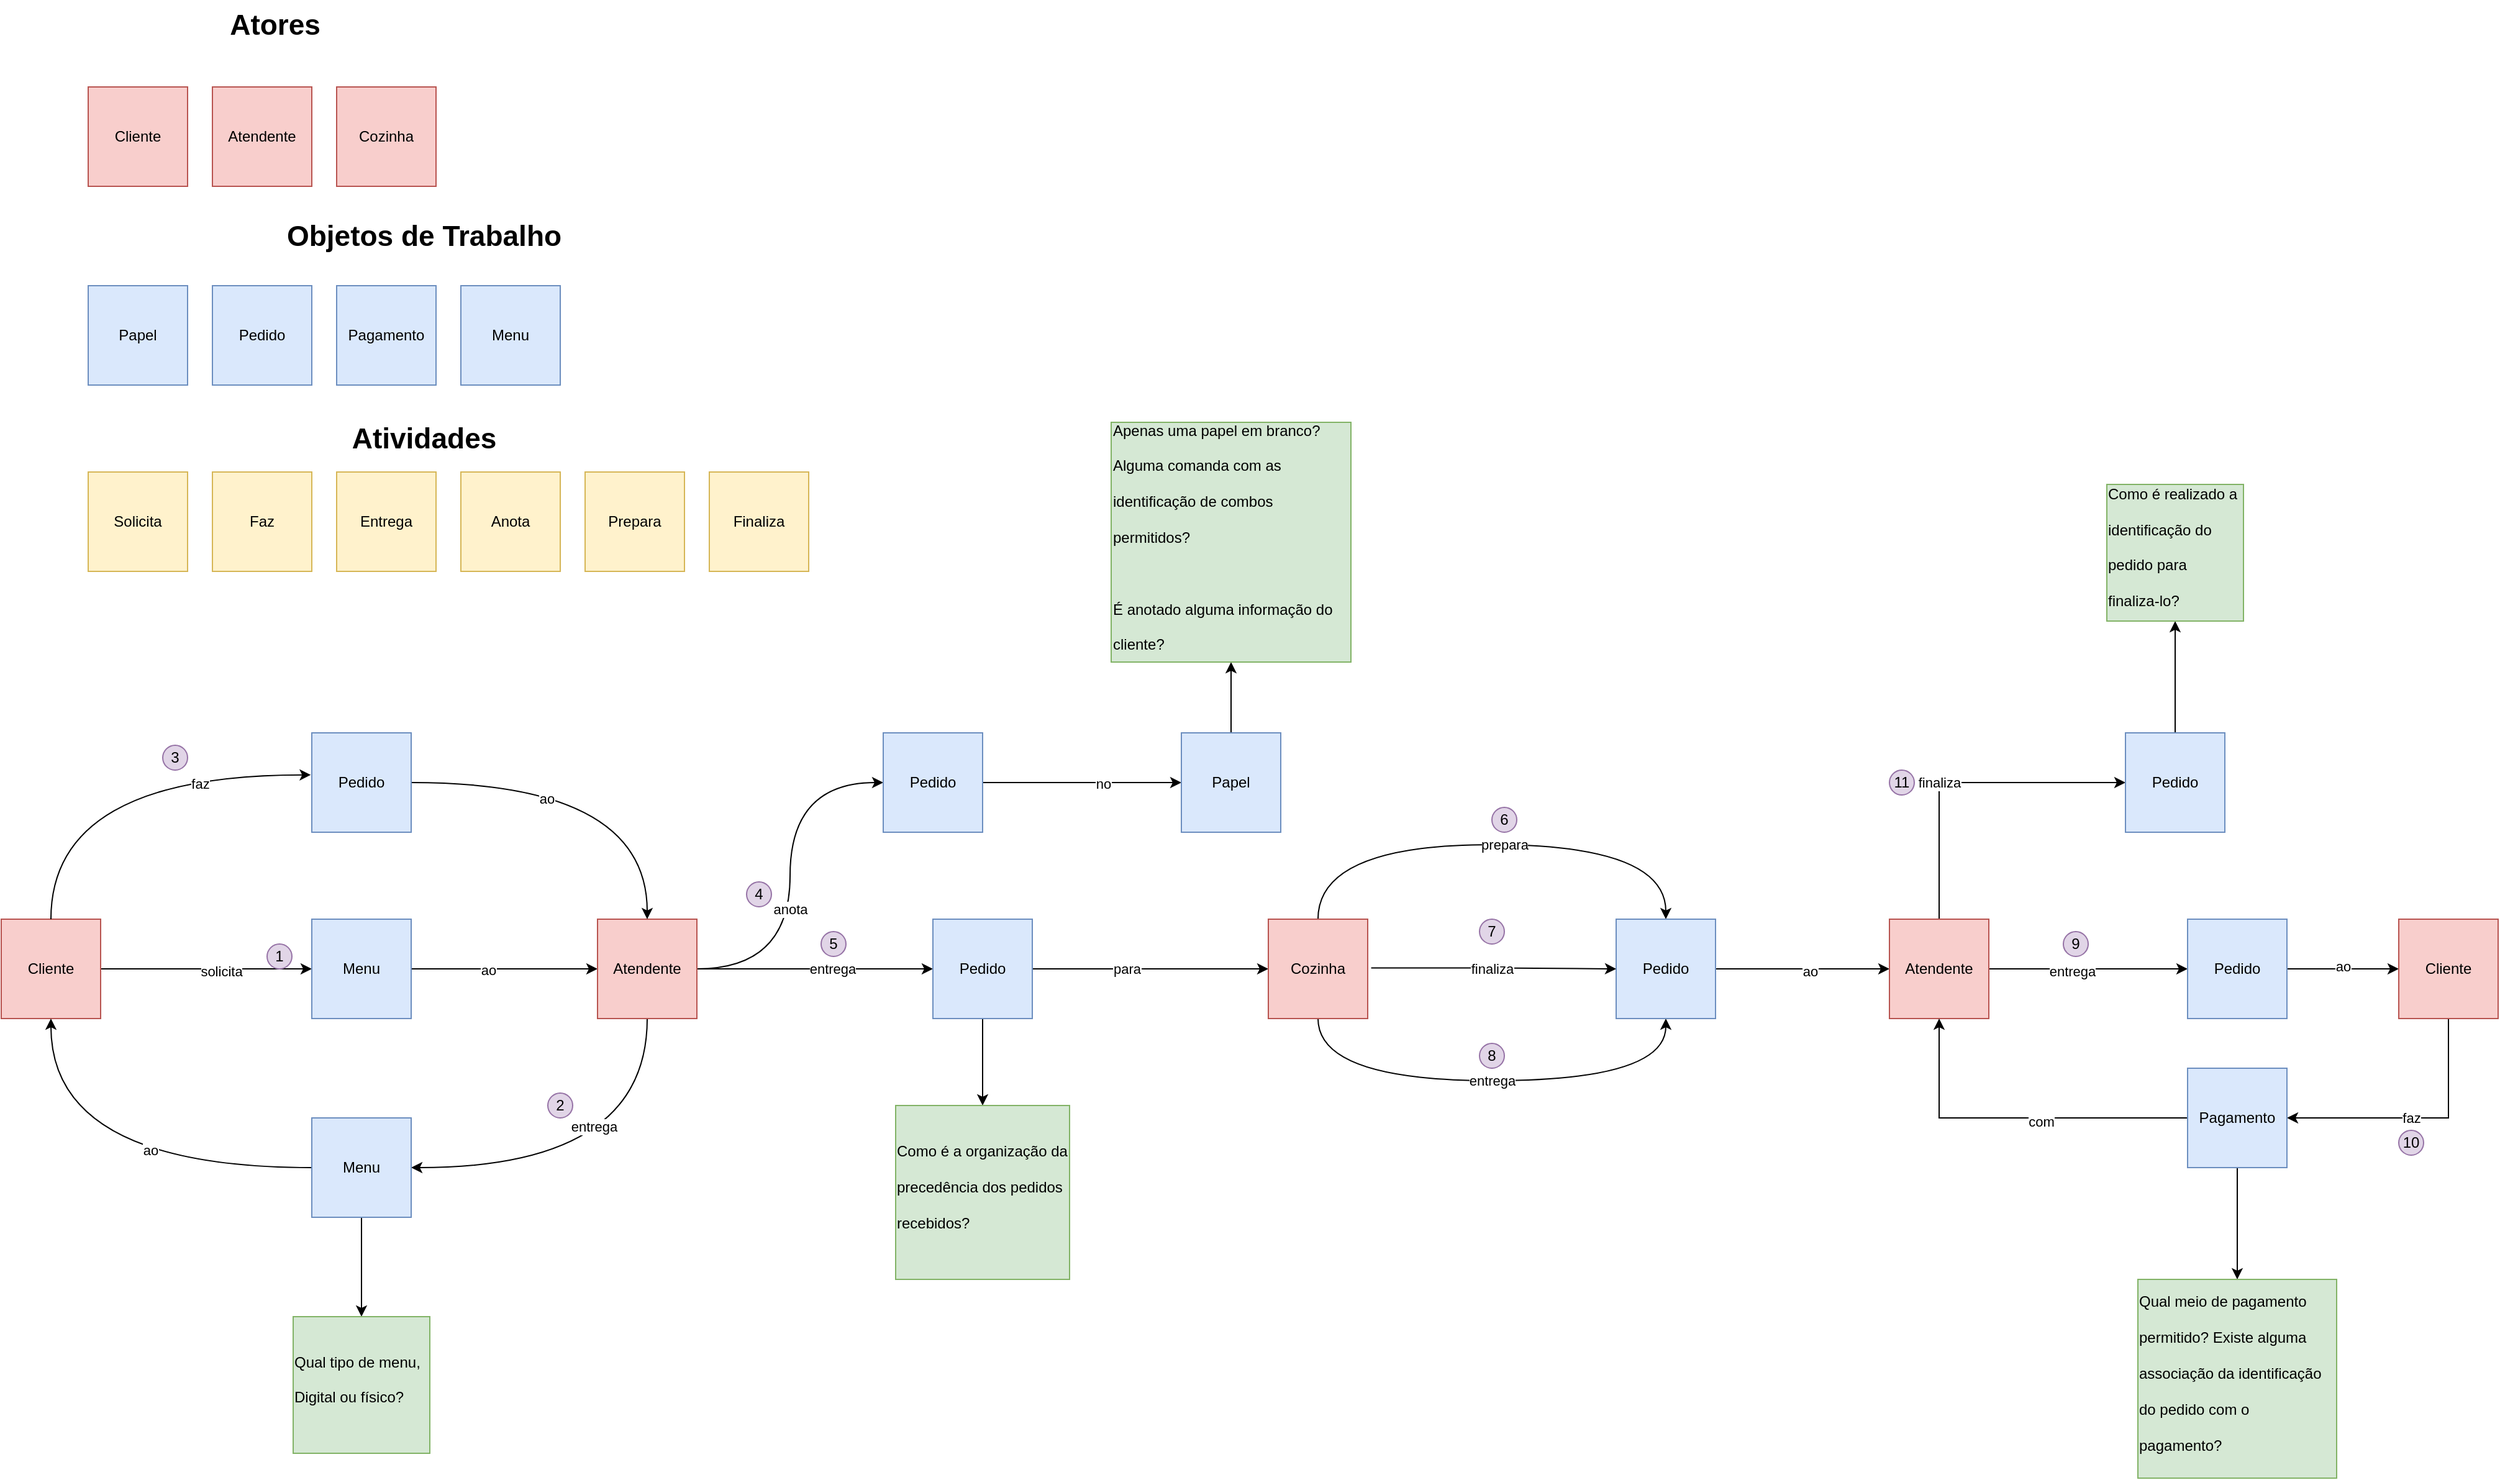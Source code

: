 <mxfile version="26.2.13" pages="2">
  <diagram name="Página-1" id="t_FXxwwPiiKie0Pc89_p">
    <mxGraphModel grid="1" page="1" gridSize="10" guides="1" tooltips="1" connect="1" arrows="1" fold="1" pageScale="1" pageWidth="827" pageHeight="1169" math="0" shadow="0">
      <root>
        <mxCell id="0" />
        <mxCell id="1" parent="0" />
        <mxCell id="6C7g_kUfa4vA_PYy4rX0-1" value="Cliente" style="whiteSpace=wrap;html=1;aspect=fixed;fillColor=#f8cecc;strokeColor=#b85450;" vertex="1" parent="1">
          <mxGeometry x="260" y="130" width="80" height="80" as="geometry" />
        </mxCell>
        <mxCell id="6C7g_kUfa4vA_PYy4rX0-3" value="Atendente" style="whiteSpace=wrap;html=1;aspect=fixed;fillColor=#f8cecc;strokeColor=#b85450;" vertex="1" parent="1">
          <mxGeometry x="360" y="130" width="80" height="80" as="geometry" />
        </mxCell>
        <mxCell id="6C7g_kUfa4vA_PYy4rX0-4" value="Cozinha" style="whiteSpace=wrap;html=1;aspect=fixed;fillColor=#f8cecc;strokeColor=#b85450;" vertex="1" parent="1">
          <mxGeometry x="460" y="130" width="80" height="80" as="geometry" />
        </mxCell>
        <mxCell id="6C7g_kUfa4vA_PYy4rX0-5" value="Papel" style="whiteSpace=wrap;html=1;aspect=fixed;fillColor=#dae8fc;strokeColor=#6c8ebf;" vertex="1" parent="1">
          <mxGeometry x="260" y="290" width="80" height="80" as="geometry" />
        </mxCell>
        <mxCell id="6C7g_kUfa4vA_PYy4rX0-6" value="Pedido" style="whiteSpace=wrap;html=1;aspect=fixed;fillColor=#dae8fc;strokeColor=#6c8ebf;" vertex="1" parent="1">
          <mxGeometry x="360" y="290" width="80" height="80" as="geometry" />
        </mxCell>
        <mxCell id="6C7g_kUfa4vA_PYy4rX0-7" value="Pagamento" style="whiteSpace=wrap;html=1;aspect=fixed;fillColor=#dae8fc;strokeColor=#6c8ebf;" vertex="1" parent="1">
          <mxGeometry x="460" y="290" width="80" height="80" as="geometry" />
        </mxCell>
        <mxCell id="6C7g_kUfa4vA_PYy4rX0-8" value="Menu" style="whiteSpace=wrap;html=1;aspect=fixed;fillColor=#dae8fc;strokeColor=#6c8ebf;" vertex="1" parent="1">
          <mxGeometry x="560" y="290" width="80" height="80" as="geometry" />
        </mxCell>
        <mxCell id="6C7g_kUfa4vA_PYy4rX0-13" style="edgeStyle=orthogonalEdgeStyle;rounded=0;orthogonalLoop=1;jettySize=auto;html=1;entryX=0;entryY=0.5;entryDx=0;entryDy=0;" edge="1" parent="1" source="6C7g_kUfa4vA_PYy4rX0-11" target="6C7g_kUfa4vA_PYy4rX0-15">
          <mxGeometry relative="1" as="geometry">
            <mxPoint x="530" y="690" as="targetPoint" />
          </mxGeometry>
        </mxCell>
        <mxCell id="6C7g_kUfa4vA_PYy4rX0-14" value="solicita" style="edgeLabel;html=1;align=center;verticalAlign=middle;resizable=0;points=[];" connectable="0" vertex="1" parent="6C7g_kUfa4vA_PYy4rX0-13">
          <mxGeometry x="0.138" y="-2" relative="1" as="geometry">
            <mxPoint as="offset" />
          </mxGeometry>
        </mxCell>
        <mxCell id="6C7g_kUfa4vA_PYy4rX0-11" value="Cliente" style="whiteSpace=wrap;html=1;aspect=fixed;fillColor=#f8cecc;strokeColor=#b85450;" vertex="1" parent="1">
          <mxGeometry x="190" y="800" width="80" height="80" as="geometry" />
        </mxCell>
        <mxCell id="6C7g_kUfa4vA_PYy4rX0-17" style="edgeStyle=orthogonalEdgeStyle;rounded=0;orthogonalLoop=1;jettySize=auto;html=1;" edge="1" parent="1" source="6C7g_kUfa4vA_PYy4rX0-15" target="6C7g_kUfa4vA_PYy4rX0-16">
          <mxGeometry relative="1" as="geometry" />
        </mxCell>
        <mxCell id="6C7g_kUfa4vA_PYy4rX0-18" value="ao" style="edgeLabel;html=1;align=center;verticalAlign=middle;resizable=0;points=[];" connectable="0" vertex="1" parent="6C7g_kUfa4vA_PYy4rX0-17">
          <mxGeometry x="-0.181" y="-1" relative="1" as="geometry">
            <mxPoint as="offset" />
          </mxGeometry>
        </mxCell>
        <mxCell id="6C7g_kUfa4vA_PYy4rX0-15" value="Menu" style="whiteSpace=wrap;html=1;aspect=fixed;fillColor=#dae8fc;strokeColor=#6c8ebf;" vertex="1" parent="1">
          <mxGeometry x="440" y="800" width="80" height="80" as="geometry" />
        </mxCell>
        <mxCell id="6C7g_kUfa4vA_PYy4rX0-29" style="edgeStyle=orthogonalEdgeStyle;rounded=0;orthogonalLoop=1;jettySize=auto;html=1;entryX=1;entryY=0.5;entryDx=0;entryDy=0;curved=1;exitX=0.5;exitY=1;exitDx=0;exitDy=0;" edge="1" parent="1" source="6C7g_kUfa4vA_PYy4rX0-16" target="6C7g_kUfa4vA_PYy4rX0-27">
          <mxGeometry relative="1" as="geometry" />
        </mxCell>
        <mxCell id="6C7g_kUfa4vA_PYy4rX0-31" value="entrega" style="edgeLabel;html=1;align=center;verticalAlign=middle;resizable=0;points=[];" connectable="0" vertex="1" parent="6C7g_kUfa4vA_PYy4rX0-29">
          <mxGeometry x="0.054" y="-33" relative="1" as="geometry">
            <mxPoint as="offset" />
          </mxGeometry>
        </mxCell>
        <mxCell id="6C7g_kUfa4vA_PYy4rX0-46" style="edgeStyle=orthogonalEdgeStyle;rounded=0;orthogonalLoop=1;jettySize=auto;html=1;entryX=0;entryY=0.5;entryDx=0;entryDy=0;curved=1;" edge="1" parent="1" source="6C7g_kUfa4vA_PYy4rX0-16" target="6C7g_kUfa4vA_PYy4rX0-48">
          <mxGeometry relative="1" as="geometry">
            <mxPoint x="900" y="840" as="targetPoint" />
          </mxGeometry>
        </mxCell>
        <mxCell id="6C7g_kUfa4vA_PYy4rX0-47" value="anota" style="edgeLabel;html=1;align=center;verticalAlign=middle;resizable=0;points=[];" connectable="0" vertex="1" parent="6C7g_kUfa4vA_PYy4rX0-46">
          <mxGeometry x="-0.178" relative="1" as="geometry">
            <mxPoint as="offset" />
          </mxGeometry>
        </mxCell>
        <mxCell id="6C7g_kUfa4vA_PYy4rX0-53" style="edgeStyle=orthogonalEdgeStyle;rounded=0;orthogonalLoop=1;jettySize=auto;html=1;entryX=0;entryY=0.5;entryDx=0;entryDy=0;" edge="1" parent="1" source="6C7g_kUfa4vA_PYy4rX0-16" target="6C7g_kUfa4vA_PYy4rX0-54">
          <mxGeometry relative="1" as="geometry">
            <mxPoint x="890" y="840" as="targetPoint" />
          </mxGeometry>
        </mxCell>
        <mxCell id="6C7g_kUfa4vA_PYy4rX0-55" value="entrega" style="edgeLabel;html=1;align=center;verticalAlign=middle;resizable=0;points=[];" connectable="0" vertex="1" parent="6C7g_kUfa4vA_PYy4rX0-53">
          <mxGeometry x="0.149" relative="1" as="geometry">
            <mxPoint as="offset" />
          </mxGeometry>
        </mxCell>
        <mxCell id="6C7g_kUfa4vA_PYy4rX0-16" value="Atendente" style="whiteSpace=wrap;html=1;aspect=fixed;fillColor=#f8cecc;strokeColor=#b85450;" vertex="1" parent="1">
          <mxGeometry x="670" y="800" width="80" height="80" as="geometry" />
        </mxCell>
        <mxCell id="6C7g_kUfa4vA_PYy4rX0-19" value="3" style="ellipse;whiteSpace=wrap;html=1;aspect=fixed;fillColor=#e1d5e7;strokeColor=#9673a6;" vertex="1" parent="1">
          <mxGeometry x="320" y="660" width="20" height="20" as="geometry" />
        </mxCell>
        <mxCell id="6C7g_kUfa4vA_PYy4rX0-25" value="2" style="ellipse;whiteSpace=wrap;html=1;aspect=fixed;fillColor=#e1d5e7;strokeColor=#9673a6;" vertex="1" parent="1">
          <mxGeometry x="630" y="940" width="20" height="20" as="geometry" />
        </mxCell>
        <mxCell id="6C7g_kUfa4vA_PYy4rX0-32" style="edgeStyle=orthogonalEdgeStyle;rounded=0;orthogonalLoop=1;jettySize=auto;html=1;entryX=0.5;entryY=1;entryDx=0;entryDy=0;curved=1;" edge="1" parent="1" source="6C7g_kUfa4vA_PYy4rX0-27" target="6C7g_kUfa4vA_PYy4rX0-11">
          <mxGeometry relative="1" as="geometry" />
        </mxCell>
        <mxCell id="6C7g_kUfa4vA_PYy4rX0-33" value="ao" style="edgeLabel;html=1;align=center;verticalAlign=middle;resizable=0;points=[];" connectable="0" vertex="1" parent="6C7g_kUfa4vA_PYy4rX0-32">
          <mxGeometry x="-0.212" y="-14" relative="1" as="geometry">
            <mxPoint as="offset" />
          </mxGeometry>
        </mxCell>
        <mxCell id="6JsAAuMGuDRQIuVCbDqK-28" style="edgeStyle=orthogonalEdgeStyle;rounded=0;orthogonalLoop=1;jettySize=auto;html=1;entryX=0.5;entryY=0;entryDx=0;entryDy=0;" edge="1" parent="1" source="6C7g_kUfa4vA_PYy4rX0-27" target="6JsAAuMGuDRQIuVCbDqK-24">
          <mxGeometry relative="1" as="geometry" />
        </mxCell>
        <mxCell id="6C7g_kUfa4vA_PYy4rX0-27" value="Menu" style="whiteSpace=wrap;html=1;aspect=fixed;fillColor=#dae8fc;strokeColor=#6c8ebf;" vertex="1" parent="1">
          <mxGeometry x="440" y="960" width="80" height="80" as="geometry" />
        </mxCell>
        <mxCell id="6C7g_kUfa4vA_PYy4rX0-41" style="edgeStyle=orthogonalEdgeStyle;rounded=0;orthogonalLoop=1;jettySize=auto;html=1;curved=1;" edge="1" parent="1" source="6C7g_kUfa4vA_PYy4rX0-34" target="6C7g_kUfa4vA_PYy4rX0-16">
          <mxGeometry relative="1" as="geometry" />
        </mxCell>
        <mxCell id="6C7g_kUfa4vA_PYy4rX0-42" value="ao" style="edgeLabel;html=1;align=center;verticalAlign=middle;resizable=0;points=[];" connectable="0" vertex="1" parent="6C7g_kUfa4vA_PYy4rX0-41">
          <mxGeometry x="-0.278" y="-13" relative="1" as="geometry">
            <mxPoint as="offset" />
          </mxGeometry>
        </mxCell>
        <mxCell id="6C7g_kUfa4vA_PYy4rX0-34" value="Pedido" style="whiteSpace=wrap;html=1;aspect=fixed;fillColor=#dae8fc;strokeColor=#6c8ebf;" vertex="1" parent="1">
          <mxGeometry x="440" y="650" width="80" height="80" as="geometry" />
        </mxCell>
        <mxCell id="6C7g_kUfa4vA_PYy4rX0-35" style="edgeStyle=orthogonalEdgeStyle;rounded=0;orthogonalLoop=1;jettySize=auto;html=1;entryX=-0.01;entryY=0.423;entryDx=0;entryDy=0;entryPerimeter=0;curved=1;exitX=0.5;exitY=0;exitDx=0;exitDy=0;" edge="1" parent="1" source="6C7g_kUfa4vA_PYy4rX0-11" target="6C7g_kUfa4vA_PYy4rX0-34">
          <mxGeometry relative="1" as="geometry" />
        </mxCell>
        <mxCell id="6C7g_kUfa4vA_PYy4rX0-40" value="faz" style="edgeLabel;html=1;align=center;verticalAlign=middle;resizable=0;points=[];" connectable="0" vertex="1" parent="6C7g_kUfa4vA_PYy4rX0-35">
          <mxGeometry x="0.452" y="-7" relative="1" as="geometry">
            <mxPoint as="offset" />
          </mxGeometry>
        </mxCell>
        <mxCell id="6C7g_kUfa4vA_PYy4rX0-36" value="1" style="ellipse;whiteSpace=wrap;html=1;aspect=fixed;fillColor=#e1d5e7;strokeColor=#9673a6;" vertex="1" parent="1">
          <mxGeometry x="404" y="820" width="20" height="20" as="geometry" />
        </mxCell>
        <mxCell id="6C7g_kUfa4vA_PYy4rX0-50" style="edgeStyle=orthogonalEdgeStyle;rounded=0;orthogonalLoop=1;jettySize=auto;html=1;" edge="1" parent="1" source="6C7g_kUfa4vA_PYy4rX0-48" target="6C7g_kUfa4vA_PYy4rX0-49">
          <mxGeometry relative="1" as="geometry" />
        </mxCell>
        <mxCell id="6C7g_kUfa4vA_PYy4rX0-51" value="no" style="edgeLabel;html=1;align=center;verticalAlign=middle;resizable=0;points=[];" connectable="0" vertex="1" parent="6C7g_kUfa4vA_PYy4rX0-50">
          <mxGeometry x="0.212" y="-1" relative="1" as="geometry">
            <mxPoint as="offset" />
          </mxGeometry>
        </mxCell>
        <mxCell id="6C7g_kUfa4vA_PYy4rX0-48" value="Pedido" style="whiteSpace=wrap;html=1;aspect=fixed;fillColor=#dae8fc;strokeColor=#6c8ebf;" vertex="1" parent="1">
          <mxGeometry x="900" y="650" width="80" height="80" as="geometry" />
        </mxCell>
        <mxCell id="6JsAAuMGuDRQIuVCbDqK-21" style="edgeStyle=orthogonalEdgeStyle;rounded=0;orthogonalLoop=1;jettySize=auto;html=1;entryX=0.5;entryY=1;entryDx=0;entryDy=0;" edge="1" parent="1" source="6C7g_kUfa4vA_PYy4rX0-49" target="6JsAAuMGuDRQIuVCbDqK-19">
          <mxGeometry relative="1" as="geometry" />
        </mxCell>
        <mxCell id="6C7g_kUfa4vA_PYy4rX0-49" value="Papel" style="whiteSpace=wrap;html=1;aspect=fixed;fillColor=#dae8fc;strokeColor=#6c8ebf;" vertex="1" parent="1">
          <mxGeometry x="1140" y="650" width="80" height="80" as="geometry" />
        </mxCell>
        <mxCell id="6C7g_kUfa4vA_PYy4rX0-52" value="4" style="ellipse;whiteSpace=wrap;html=1;aspect=fixed;fillColor=#e1d5e7;strokeColor=#9673a6;" vertex="1" parent="1">
          <mxGeometry x="790" y="770" width="20" height="20" as="geometry" />
        </mxCell>
        <mxCell id="6C7g_kUfa4vA_PYy4rX0-57" style="edgeStyle=orthogonalEdgeStyle;rounded=0;orthogonalLoop=1;jettySize=auto;html=1;entryX=0;entryY=0.5;entryDx=0;entryDy=0;" edge="1" parent="1" source="6C7g_kUfa4vA_PYy4rX0-54" target="6C7g_kUfa4vA_PYy4rX0-59">
          <mxGeometry relative="1" as="geometry">
            <mxPoint x="1190" y="840" as="targetPoint" />
          </mxGeometry>
        </mxCell>
        <mxCell id="6C7g_kUfa4vA_PYy4rX0-58" value="para" style="edgeLabel;html=1;align=center;verticalAlign=middle;resizable=0;points=[];" connectable="0" vertex="1" parent="6C7g_kUfa4vA_PYy4rX0-57">
          <mxGeometry x="-0.198" relative="1" as="geometry">
            <mxPoint as="offset" />
          </mxGeometry>
        </mxCell>
        <mxCell id="6JsAAuMGuDRQIuVCbDqK-23" style="edgeStyle=orthogonalEdgeStyle;rounded=0;orthogonalLoop=1;jettySize=auto;html=1;entryX=0.5;entryY=0;entryDx=0;entryDy=0;" edge="1" parent="1" source="6C7g_kUfa4vA_PYy4rX0-54" target="6JsAAuMGuDRQIuVCbDqK-22">
          <mxGeometry relative="1" as="geometry" />
        </mxCell>
        <mxCell id="6C7g_kUfa4vA_PYy4rX0-54" value="Pedido" style="whiteSpace=wrap;html=1;aspect=fixed;fillColor=#dae8fc;strokeColor=#6c8ebf;" vertex="1" parent="1">
          <mxGeometry x="940" y="800" width="80" height="80" as="geometry" />
        </mxCell>
        <mxCell id="6C7g_kUfa4vA_PYy4rX0-56" value="5" style="ellipse;whiteSpace=wrap;html=1;aspect=fixed;fillColor=#e1d5e7;strokeColor=#9673a6;" vertex="1" parent="1">
          <mxGeometry x="850" y="810" width="20" height="20" as="geometry" />
        </mxCell>
        <mxCell id="6C7g_kUfa4vA_PYy4rX0-63" style="edgeStyle=orthogonalEdgeStyle;rounded=0;orthogonalLoop=1;jettySize=auto;html=1;curved=1;entryX=0.5;entryY=0;entryDx=0;entryDy=0;exitX=0.5;exitY=0;exitDx=0;exitDy=0;" edge="1" parent="1" source="6C7g_kUfa4vA_PYy4rX0-59" target="6C7g_kUfa4vA_PYy4rX0-61">
          <mxGeometry relative="1" as="geometry">
            <mxPoint x="1270" y="660" as="targetPoint" />
            <Array as="points">
              <mxPoint x="1250" y="740" />
              <mxPoint x="1530" y="740" />
            </Array>
          </mxGeometry>
        </mxCell>
        <mxCell id="6C7g_kUfa4vA_PYy4rX0-66" value="prepara" style="edgeLabel;html=1;align=center;verticalAlign=middle;resizable=0;points=[];" connectable="0" vertex="1" parent="6C7g_kUfa4vA_PYy4rX0-63">
          <mxGeometry x="0.144" y="-13" relative="1" as="geometry">
            <mxPoint x="-19" y="-13" as="offset" />
          </mxGeometry>
        </mxCell>
        <mxCell id="6C7g_kUfa4vA_PYy4rX0-73" value="entrega" style="edgeStyle=orthogonalEdgeStyle;rounded=0;orthogonalLoop=1;jettySize=auto;html=1;entryX=0.5;entryY=1;entryDx=0;entryDy=0;exitX=0.5;exitY=1;exitDx=0;exitDy=0;curved=1;" edge="1" parent="1" source="6C7g_kUfa4vA_PYy4rX0-59" target="6C7g_kUfa4vA_PYy4rX0-61">
          <mxGeometry relative="1" as="geometry">
            <mxPoint x="1510" y="950.0" as="targetPoint" />
            <Array as="points">
              <mxPoint x="1250" y="930" />
              <mxPoint x="1530" y="930" />
            </Array>
          </mxGeometry>
        </mxCell>
        <mxCell id="6C7g_kUfa4vA_PYy4rX0-59" value="Cozinha" style="whiteSpace=wrap;html=1;aspect=fixed;fillColor=#f8cecc;strokeColor=#b85450;" vertex="1" parent="1">
          <mxGeometry x="1210" y="800" width="80" height="80" as="geometry" />
        </mxCell>
        <mxCell id="6C7g_kUfa4vA_PYy4rX0-78" style="edgeStyle=orthogonalEdgeStyle;rounded=0;orthogonalLoop=1;jettySize=auto;html=1;" edge="1" parent="1" source="6C7g_kUfa4vA_PYy4rX0-61" target="6C7g_kUfa4vA_PYy4rX0-74">
          <mxGeometry relative="1" as="geometry" />
        </mxCell>
        <mxCell id="6C7g_kUfa4vA_PYy4rX0-79" value="ao" style="edgeLabel;html=1;align=center;verticalAlign=middle;resizable=0;points=[];" connectable="0" vertex="1" parent="6C7g_kUfa4vA_PYy4rX0-78">
          <mxGeometry x="0.102" y="-2" relative="1" as="geometry">
            <mxPoint x="-1" as="offset" />
          </mxGeometry>
        </mxCell>
        <mxCell id="6C7g_kUfa4vA_PYy4rX0-61" value="Pedido" style="whiteSpace=wrap;html=1;aspect=fixed;fillColor=#dae8fc;strokeColor=#6c8ebf;" vertex="1" parent="1">
          <mxGeometry x="1490" y="800" width="80" height="80" as="geometry" />
        </mxCell>
        <mxCell id="6C7g_kUfa4vA_PYy4rX0-67" value="6" style="ellipse;whiteSpace=wrap;html=1;aspect=fixed;fillColor=#e1d5e7;strokeColor=#9673a6;" vertex="1" parent="1">
          <mxGeometry x="1390" y="710" width="20" height="20" as="geometry" />
        </mxCell>
        <mxCell id="6C7g_kUfa4vA_PYy4rX0-69" style="edgeStyle=orthogonalEdgeStyle;rounded=0;orthogonalLoop=1;jettySize=auto;html=1;curved=0;entryX=0;entryY=0.5;entryDx=0;entryDy=0;exitX=1.035;exitY=0.49;exitDx=0;exitDy=0;exitPerimeter=0;" edge="1" parent="1" source="6C7g_kUfa4vA_PYy4rX0-59" target="6C7g_kUfa4vA_PYy4rX0-61">
          <mxGeometry relative="1" as="geometry">
            <mxPoint x="1500" y="760" as="targetPoint" />
            <mxPoint x="1290" y="850" as="sourcePoint" />
          </mxGeometry>
        </mxCell>
        <mxCell id="6C7g_kUfa4vA_PYy4rX0-71" value="finaliza" style="edgeLabel;html=1;align=center;verticalAlign=middle;resizable=0;points=[];" connectable="0" vertex="1" parent="6C7g_kUfa4vA_PYy4rX0-69">
          <mxGeometry x="-0.181" y="12" relative="1" as="geometry">
            <mxPoint x="16" y="13" as="offset" />
          </mxGeometry>
        </mxCell>
        <mxCell id="6C7g_kUfa4vA_PYy4rX0-72" value="7" style="ellipse;whiteSpace=wrap;html=1;aspect=fixed;fillColor=#e1d5e7;strokeColor=#9673a6;" vertex="1" parent="1">
          <mxGeometry x="1380" y="800" width="20" height="20" as="geometry" />
        </mxCell>
        <mxCell id="6C7g_kUfa4vA_PYy4rX0-81" style="edgeStyle=orthogonalEdgeStyle;rounded=0;orthogonalLoop=1;jettySize=auto;html=1;" edge="1" parent="1" source="6C7g_kUfa4vA_PYy4rX0-74" target="6C7g_kUfa4vA_PYy4rX0-80">
          <mxGeometry relative="1" as="geometry" />
        </mxCell>
        <mxCell id="6C7g_kUfa4vA_PYy4rX0-82" value="entrega" style="edgeLabel;html=1;align=center;verticalAlign=middle;resizable=0;points=[];" connectable="0" vertex="1" parent="6C7g_kUfa4vA_PYy4rX0-81">
          <mxGeometry x="-0.164" y="-2" relative="1" as="geometry">
            <mxPoint as="offset" />
          </mxGeometry>
        </mxCell>
        <mxCell id="6C7g_kUfa4vA_PYy4rX0-96" style="edgeStyle=orthogonalEdgeStyle;rounded=0;orthogonalLoop=1;jettySize=auto;html=1;entryX=0;entryY=0.5;entryDx=0;entryDy=0;exitX=0.5;exitY=0;exitDx=0;exitDy=0;" edge="1" parent="1" source="6C7g_kUfa4vA_PYy4rX0-74" target="6C7g_kUfa4vA_PYy4rX0-98">
          <mxGeometry relative="1" as="geometry">
            <mxPoint x="1770" y="680" as="targetPoint" />
          </mxGeometry>
        </mxCell>
        <mxCell id="6C7g_kUfa4vA_PYy4rX0-97" value="finaliza" style="edgeLabel;html=1;align=center;verticalAlign=middle;resizable=0;points=[];" connectable="0" vertex="1" parent="6C7g_kUfa4vA_PYy4rX0-96">
          <mxGeometry x="-0.153" relative="1" as="geometry">
            <mxPoint as="offset" />
          </mxGeometry>
        </mxCell>
        <mxCell id="6C7g_kUfa4vA_PYy4rX0-74" value="Atendente" style="whiteSpace=wrap;html=1;aspect=fixed;fillColor=#f8cecc;strokeColor=#b85450;" vertex="1" parent="1">
          <mxGeometry x="1710" y="800" width="80" height="80" as="geometry" />
        </mxCell>
        <mxCell id="6C7g_kUfa4vA_PYy4rX0-77" value="8" style="ellipse;whiteSpace=wrap;html=1;aspect=fixed;fillColor=#e1d5e7;strokeColor=#9673a6;" vertex="1" parent="1">
          <mxGeometry x="1380" y="900" width="20" height="20" as="geometry" />
        </mxCell>
        <mxCell id="6C7g_kUfa4vA_PYy4rX0-83" style="edgeStyle=orthogonalEdgeStyle;rounded=0;orthogonalLoop=1;jettySize=auto;html=1;entryX=0;entryY=0.5;entryDx=0;entryDy=0;" edge="1" parent="1" source="6C7g_kUfa4vA_PYy4rX0-80" target="6C7g_kUfa4vA_PYy4rX0-85">
          <mxGeometry relative="1" as="geometry">
            <mxPoint x="2120" y="840" as="targetPoint" />
          </mxGeometry>
        </mxCell>
        <mxCell id="6C7g_kUfa4vA_PYy4rX0-84" value="ao" style="edgeLabel;html=1;align=center;verticalAlign=middle;resizable=0;points=[];" connectable="0" vertex="1" parent="6C7g_kUfa4vA_PYy4rX0-83">
          <mxGeometry x="-0.004" y="1" relative="1" as="geometry">
            <mxPoint y="-1" as="offset" />
          </mxGeometry>
        </mxCell>
        <mxCell id="6C7g_kUfa4vA_PYy4rX0-80" value="Pedido" style="whiteSpace=wrap;html=1;aspect=fixed;fillColor=#dae8fc;strokeColor=#6c8ebf;" vertex="1" parent="1">
          <mxGeometry x="1950" y="800" width="80" height="80" as="geometry" />
        </mxCell>
        <mxCell id="6C7g_kUfa4vA_PYy4rX0-87" style="edgeStyle=orthogonalEdgeStyle;rounded=0;orthogonalLoop=1;jettySize=auto;html=1;entryX=1;entryY=0.5;entryDx=0;entryDy=0;exitX=0.5;exitY=1;exitDx=0;exitDy=0;" edge="1" parent="1" source="6C7g_kUfa4vA_PYy4rX0-85" target="6C7g_kUfa4vA_PYy4rX0-88">
          <mxGeometry relative="1" as="geometry">
            <mxPoint x="2160" y="970" as="targetPoint" />
          </mxGeometry>
        </mxCell>
        <mxCell id="6C7g_kUfa4vA_PYy4rX0-89" value="faz" style="edgeLabel;html=1;align=center;verticalAlign=middle;resizable=0;points=[];" connectable="0" vertex="1" parent="6C7g_kUfa4vA_PYy4rX0-87">
          <mxGeometry x="-0.138" y="-2" relative="1" as="geometry">
            <mxPoint x="-20" y="2" as="offset" />
          </mxGeometry>
        </mxCell>
        <mxCell id="6C7g_kUfa4vA_PYy4rX0-85" value="Cliente" style="whiteSpace=wrap;html=1;aspect=fixed;fillColor=#f8cecc;strokeColor=#b85450;" vertex="1" parent="1">
          <mxGeometry x="2120" y="800" width="80" height="80" as="geometry" />
        </mxCell>
        <mxCell id="6C7g_kUfa4vA_PYy4rX0-86" value="9" style="ellipse;whiteSpace=wrap;html=1;aspect=fixed;fillColor=#e1d5e7;strokeColor=#9673a6;" vertex="1" parent="1">
          <mxGeometry x="1850" y="810" width="20" height="20" as="geometry" />
        </mxCell>
        <mxCell id="6C7g_kUfa4vA_PYy4rX0-91" style="edgeStyle=orthogonalEdgeStyle;rounded=0;orthogonalLoop=1;jettySize=auto;html=1;entryX=0.5;entryY=1;entryDx=0;entryDy=0;" edge="1" parent="1" source="6C7g_kUfa4vA_PYy4rX0-88" target="6C7g_kUfa4vA_PYy4rX0-74">
          <mxGeometry relative="1" as="geometry" />
        </mxCell>
        <mxCell id="6C7g_kUfa4vA_PYy4rX0-92" value="com" style="edgeLabel;html=1;align=center;verticalAlign=middle;resizable=0;points=[];" connectable="0" vertex="1" parent="6C7g_kUfa4vA_PYy4rX0-91">
          <mxGeometry x="-0.157" y="3" relative="1" as="geometry">
            <mxPoint as="offset" />
          </mxGeometry>
        </mxCell>
        <mxCell id="6JsAAuMGuDRQIuVCbDqK-16" value="" style="edgeStyle=orthogonalEdgeStyle;rounded=0;orthogonalLoop=1;jettySize=auto;html=1;" edge="1" parent="1" source="6C7g_kUfa4vA_PYy4rX0-88" target="6JsAAuMGuDRQIuVCbDqK-15">
          <mxGeometry relative="1" as="geometry" />
        </mxCell>
        <mxCell id="6C7g_kUfa4vA_PYy4rX0-88" value="Pagamento" style="whiteSpace=wrap;html=1;aspect=fixed;fillColor=#dae8fc;strokeColor=#6c8ebf;" vertex="1" parent="1">
          <mxGeometry x="1950" y="920" width="80" height="80" as="geometry" />
        </mxCell>
        <mxCell id="6C7g_kUfa4vA_PYy4rX0-90" value="10" style="ellipse;whiteSpace=wrap;html=1;aspect=fixed;fillColor=#e1d5e7;strokeColor=#9673a6;" vertex="1" parent="1">
          <mxGeometry x="2120" y="970" width="20" height="20" as="geometry" />
        </mxCell>
        <mxCell id="6JsAAuMGuDRQIuVCbDqK-27" style="edgeStyle=orthogonalEdgeStyle;rounded=0;orthogonalLoop=1;jettySize=auto;html=1;entryX=0.5;entryY=1;entryDx=0;entryDy=0;" edge="1" parent="1" source="6C7g_kUfa4vA_PYy4rX0-98" target="6JsAAuMGuDRQIuVCbDqK-26">
          <mxGeometry relative="1" as="geometry" />
        </mxCell>
        <mxCell id="6C7g_kUfa4vA_PYy4rX0-98" value="Pedido" style="whiteSpace=wrap;html=1;aspect=fixed;fillColor=#dae8fc;strokeColor=#6c8ebf;" vertex="1" parent="1">
          <mxGeometry x="1900" y="650" width="80" height="80" as="geometry" />
        </mxCell>
        <mxCell id="6C7g_kUfa4vA_PYy4rX0-99" value="11" style="ellipse;whiteSpace=wrap;html=1;aspect=fixed;fillColor=#e1d5e7;strokeColor=#9673a6;" vertex="1" parent="1">
          <mxGeometry x="1710" y="680" width="20" height="20" as="geometry" />
        </mxCell>
        <mxCell id="6JsAAuMGuDRQIuVCbDqK-1" value="Solicita" style="whiteSpace=wrap;html=1;aspect=fixed;fillColor=#fff2cc;strokeColor=#d6b656;" vertex="1" parent="1">
          <mxGeometry x="260" y="440" width="80" height="80" as="geometry" />
        </mxCell>
        <mxCell id="6JsAAuMGuDRQIuVCbDqK-2" value="Faz" style="whiteSpace=wrap;html=1;aspect=fixed;fillColor=#fff2cc;strokeColor=#d6b656;" vertex="1" parent="1">
          <mxGeometry x="360" y="440" width="80" height="80" as="geometry" />
        </mxCell>
        <mxCell id="6JsAAuMGuDRQIuVCbDqK-3" value="Entrega" style="whiteSpace=wrap;html=1;aspect=fixed;fillColor=#fff2cc;strokeColor=#d6b656;" vertex="1" parent="1">
          <mxGeometry x="460" y="440" width="80" height="80" as="geometry" />
        </mxCell>
        <mxCell id="6JsAAuMGuDRQIuVCbDqK-4" value="Anota" style="whiteSpace=wrap;html=1;aspect=fixed;fillColor=#fff2cc;strokeColor=#d6b656;" vertex="1" parent="1">
          <mxGeometry x="560" y="440" width="80" height="80" as="geometry" />
        </mxCell>
        <mxCell id="6JsAAuMGuDRQIuVCbDqK-5" value="Prepara" style="whiteSpace=wrap;html=1;aspect=fixed;fillColor=#fff2cc;strokeColor=#d6b656;" vertex="1" parent="1">
          <mxGeometry x="660" y="440" width="80" height="80" as="geometry" />
        </mxCell>
        <mxCell id="6JsAAuMGuDRQIuVCbDqK-6" value="Finaliza" style="whiteSpace=wrap;html=1;aspect=fixed;fillColor=#fff2cc;strokeColor=#d6b656;" vertex="1" parent="1">
          <mxGeometry x="760" y="440" width="80" height="80" as="geometry" />
        </mxCell>
        <mxCell id="6JsAAuMGuDRQIuVCbDqK-8" value="&lt;span style=&quot;font-size: 23px;&quot;&gt;&lt;b&gt;Atividades&lt;/b&gt;&lt;/span&gt;" style="text;html=1;align=center;verticalAlign=middle;resizable=0;points=[];autosize=1;strokeColor=none;fillColor=none;" vertex="1" parent="1">
          <mxGeometry x="460" y="393" width="140" height="40" as="geometry" />
        </mxCell>
        <mxCell id="6JsAAuMGuDRQIuVCbDqK-9" value="&lt;b&gt;&lt;font style=&quot;font-size: 23px;&quot;&gt;Objetos de Trabalho&lt;/font&gt;&lt;/b&gt;" style="text;html=1;align=center;verticalAlign=middle;resizable=0;points=[];autosize=1;strokeColor=none;fillColor=none;" vertex="1" parent="1">
          <mxGeometry x="410" y="230" width="240" height="40" as="geometry" />
        </mxCell>
        <mxCell id="6JsAAuMGuDRQIuVCbDqK-10" value="&lt;b&gt;&lt;font style=&quot;font-size: 23px;&quot;&gt;Atores&lt;/font&gt;&lt;/b&gt;" style="text;html=1;align=center;verticalAlign=middle;resizable=0;points=[];autosize=1;strokeColor=none;fillColor=none;" vertex="1" parent="1">
          <mxGeometry x="360" y="60" width="100" height="40" as="geometry" />
        </mxCell>
        <mxCell id="6JsAAuMGuDRQIuVCbDqK-15" value="&lt;h1 style=&quot;text-align: left; margin-top: 0px;&quot;&gt;&lt;span style=&quot;font-size: 12px; font-weight: 400;&quot;&gt;Qual meio de pagamento permitido? Existe alguma associação da identificação do pedido com o pagamento?&lt;/span&gt;&lt;/h1&gt;" style="whiteSpace=wrap;html=1;aspect=fixed;fillColor=#d5e8d4;strokeColor=#82b366;" vertex="1" parent="1">
          <mxGeometry x="1910" y="1090" width="160" height="160" as="geometry" />
        </mxCell>
        <mxCell id="6JsAAuMGuDRQIuVCbDqK-19" value="&lt;h1 style=&quot;text-align: left; margin-top: 0px;&quot;&gt;&lt;span style=&quot;font-size: 12px; font-weight: 400;&quot;&gt;Apenas uma papel em branco? Alguma comanda com as identificação de combos permitidos?&lt;br&gt;&lt;br&gt;É anotado alguma informação do cliente?&lt;/span&gt;&lt;/h1&gt;" style="whiteSpace=wrap;html=1;aspect=fixed;fillColor=#d5e8d4;strokeColor=#82b366;" vertex="1" parent="1">
          <mxGeometry x="1083.5" y="400" width="193" height="193" as="geometry" />
        </mxCell>
        <mxCell id="6JsAAuMGuDRQIuVCbDqK-22" value="&lt;h1 style=&quot;text-align: left; margin-top: 0px;&quot;&gt;&lt;span style=&quot;font-size: 12px; font-weight: 400;&quot;&gt;Como é a organização da precedência dos pedidos recebidos?&lt;/span&gt;&lt;/h1&gt;" style="whiteSpace=wrap;html=1;aspect=fixed;fillColor=#d5e8d4;strokeColor=#82b366;" vertex="1" parent="1">
          <mxGeometry x="910" y="950" width="140" height="140" as="geometry" />
        </mxCell>
        <mxCell id="6JsAAuMGuDRQIuVCbDqK-24" value="&lt;h1 style=&quot;text-align: left; margin-top: 0px;&quot;&gt;&lt;span style=&quot;font-size: 12px; font-weight: 400;&quot;&gt;Qual tipo de menu, Digital ou físico?&lt;/span&gt;&lt;/h1&gt;" style="whiteSpace=wrap;html=1;aspect=fixed;fillColor=#d5e8d4;strokeColor=#82b366;" vertex="1" parent="1">
          <mxGeometry x="425" y="1120" width="110" height="110" as="geometry" />
        </mxCell>
        <mxCell id="6JsAAuMGuDRQIuVCbDqK-26" value="&lt;h1 style=&quot;text-align: left; margin-top: 0px;&quot;&gt;&lt;span style=&quot;font-size: 12px; font-weight: 400;&quot;&gt;Como é realizado a identificação do pedido para finaliza-lo?&lt;/span&gt;&lt;/h1&gt;" style="whiteSpace=wrap;html=1;aspect=fixed;fillColor=#d5e8d4;strokeColor=#82b366;" vertex="1" parent="1">
          <mxGeometry x="1885" y="450" width="110" height="110" as="geometry" />
        </mxCell>
      </root>
    </mxGraphModel>
  </diagram>
  <diagram id="4MH_I1Ij7US2POTVUzsQ" name="Página-2">
    <mxGraphModel grid="1" page="1" gridSize="10" guides="1" tooltips="1" connect="1" arrows="1" fold="1" pageScale="1" pageWidth="827" pageHeight="1169" math="0" shadow="0">
      <root>
        <mxCell id="0" />
        <mxCell id="1" parent="0" />
        <mxCell id="5l8GCJ2TVnO8TNoiDhot-1" value="" style="rounded=0;whiteSpace=wrap;html=1;fillColor=#dae8fc;strokeColor=#6c8ebf;" vertex="1" parent="1">
          <mxGeometry x="240" y="560" width="360" height="190" as="geometry" />
        </mxCell>
        <mxCell id="5l8GCJ2TVnO8TNoiDhot-2" value="Gestão de Cliente" style="rounded=0;whiteSpace=wrap;html=1;fillColor=#f8cecc;strokeColor=#b85450;" vertex="1" parent="1">
          <mxGeometry x="360" y="625" width="120" height="60" as="geometry" />
        </mxCell>
        <mxCell id="5l8GCJ2TVnO8TNoiDhot-3" value="Atendimento" style="text;html=1;align=center;verticalAlign=middle;resizable=0;points=[];autosize=1;strokeColor=none;fillColor=none;" vertex="1" parent="1">
          <mxGeometry x="375" y="530" width="90" height="30" as="geometry" />
        </mxCell>
        <mxCell id="5l8GCJ2TVnO8TNoiDhot-4" value="" style="rounded=0;whiteSpace=wrap;html=1;fillColor=#dae8fc;strokeColor=#6c8ebf;" vertex="1" parent="1">
          <mxGeometry x="760" y="560" width="360" height="190" as="geometry" />
        </mxCell>
        <mxCell id="5l8GCJ2TVnO8TNoiDhot-5" value="Pedido" style="text;html=1;align=center;verticalAlign=middle;resizable=0;points=[];autosize=1;strokeColor=none;fillColor=none;" vertex="1" parent="1">
          <mxGeometry x="910" y="530" width="60" height="30" as="geometry" />
        </mxCell>
        <mxCell id="5l8GCJ2TVnO8TNoiDhot-6" value="Gestão do pagamento do pedido" style="rounded=0;whiteSpace=wrap;html=1;fillColor=#d5e8d4;strokeColor=#82b366;" vertex="1" parent="1">
          <mxGeometry x="790" y="625" width="120" height="60" as="geometry" />
        </mxCell>
        <mxCell id="5l8GCJ2TVnO8TNoiDhot-7" value="Gestão do pedido" style="rounded=0;whiteSpace=wrap;html=1;fillColor=#d5e8d4;strokeColor=#82b366;" vertex="1" parent="1">
          <mxGeometry x="970" y="625" width="120" height="60" as="geometry" />
        </mxCell>
        <mxCell id="5l8GCJ2TVnO8TNoiDhot-8" value="" style="rounded=0;whiteSpace=wrap;html=1;fillColor=#dae8fc;strokeColor=#6c8ebf;" vertex="1" parent="1">
          <mxGeometry x="240" y="790" width="360" height="190" as="geometry" />
        </mxCell>
        <mxCell id="5l8GCJ2TVnO8TNoiDhot-9" value="Gestão de categoria" style="rounded=0;whiteSpace=wrap;html=1;fillColor=#d5e8d4;strokeColor=#82b366;" vertex="1" parent="1">
          <mxGeometry x="255" y="810" width="120" height="60" as="geometry" />
        </mxCell>
        <mxCell id="5l8GCJ2TVnO8TNoiDhot-10" value="Gestão de produto" style="rounded=0;whiteSpace=wrap;html=1;fillColor=#d5e8d4;strokeColor=#82b366;" vertex="1" parent="1">
          <mxGeometry x="465" y="810" width="120" height="60" as="geometry" />
        </mxCell>
        <mxCell id="5l8GCJ2TVnO8TNoiDhot-11" value="Listagem de produtos" style="rounded=0;whiteSpace=wrap;html=1;fillColor=#d5e8d4;strokeColor=#82b366;" vertex="1" parent="1">
          <mxGeometry x="255" y="900" width="120" height="60" as="geometry" />
        </mxCell>
        <mxCell id="5l8GCJ2TVnO8TNoiDhot-12" value="Listagem de categorias" style="rounded=0;whiteSpace=wrap;html=1;fillColor=#d5e8d4;strokeColor=#82b366;" vertex="1" parent="1">
          <mxGeometry x="465" y="900" width="120" height="60" as="geometry" />
        </mxCell>
        <mxCell id="5l8GCJ2TVnO8TNoiDhot-13" value="Estoque" style="text;html=1;align=center;verticalAlign=middle;resizable=0;points=[];autosize=1;strokeColor=none;fillColor=none;" vertex="1" parent="1">
          <mxGeometry x="385" y="760" width="70" height="30" as="geometry" />
        </mxCell>
        <mxCell id="5l8GCJ2TVnO8TNoiDhot-14" value="" style="rounded=0;whiteSpace=wrap;html=1;fillColor=#dae8fc;strokeColor=#6c8ebf;" vertex="1" parent="1">
          <mxGeometry x="760" y="790" width="360" height="190" as="geometry" />
        </mxCell>
        <mxCell id="5l8GCJ2TVnO8TNoiDhot-15" value="Gestão do preparo do pedido" style="rounded=0;whiteSpace=wrap;html=1;fillColor=#d5e8d4;strokeColor=#82b366;" vertex="1" parent="1">
          <mxGeometry x="790" y="855" width="120" height="60" as="geometry" />
        </mxCell>
        <mxCell id="5l8GCJ2TVnO8TNoiDhot-16" value="Listagem da situação do preparo do pedido" style="rounded=0;whiteSpace=wrap;html=1;fillColor=#d5e8d4;strokeColor=#82b366;" vertex="1" parent="1">
          <mxGeometry x="970" y="855" width="120" height="60" as="geometry" />
        </mxCell>
        <mxCell id="5l8GCJ2TVnO8TNoiDhot-17" value="Área de Trabalho - Cozinha" style="text;html=1;align=center;verticalAlign=middle;resizable=0;points=[];autosize=1;strokeColor=none;fillColor=none;" vertex="1" parent="1">
          <mxGeometry x="855" y="760" width="170" height="30" as="geometry" />
        </mxCell>
      </root>
    </mxGraphModel>
  </diagram>
</mxfile>
